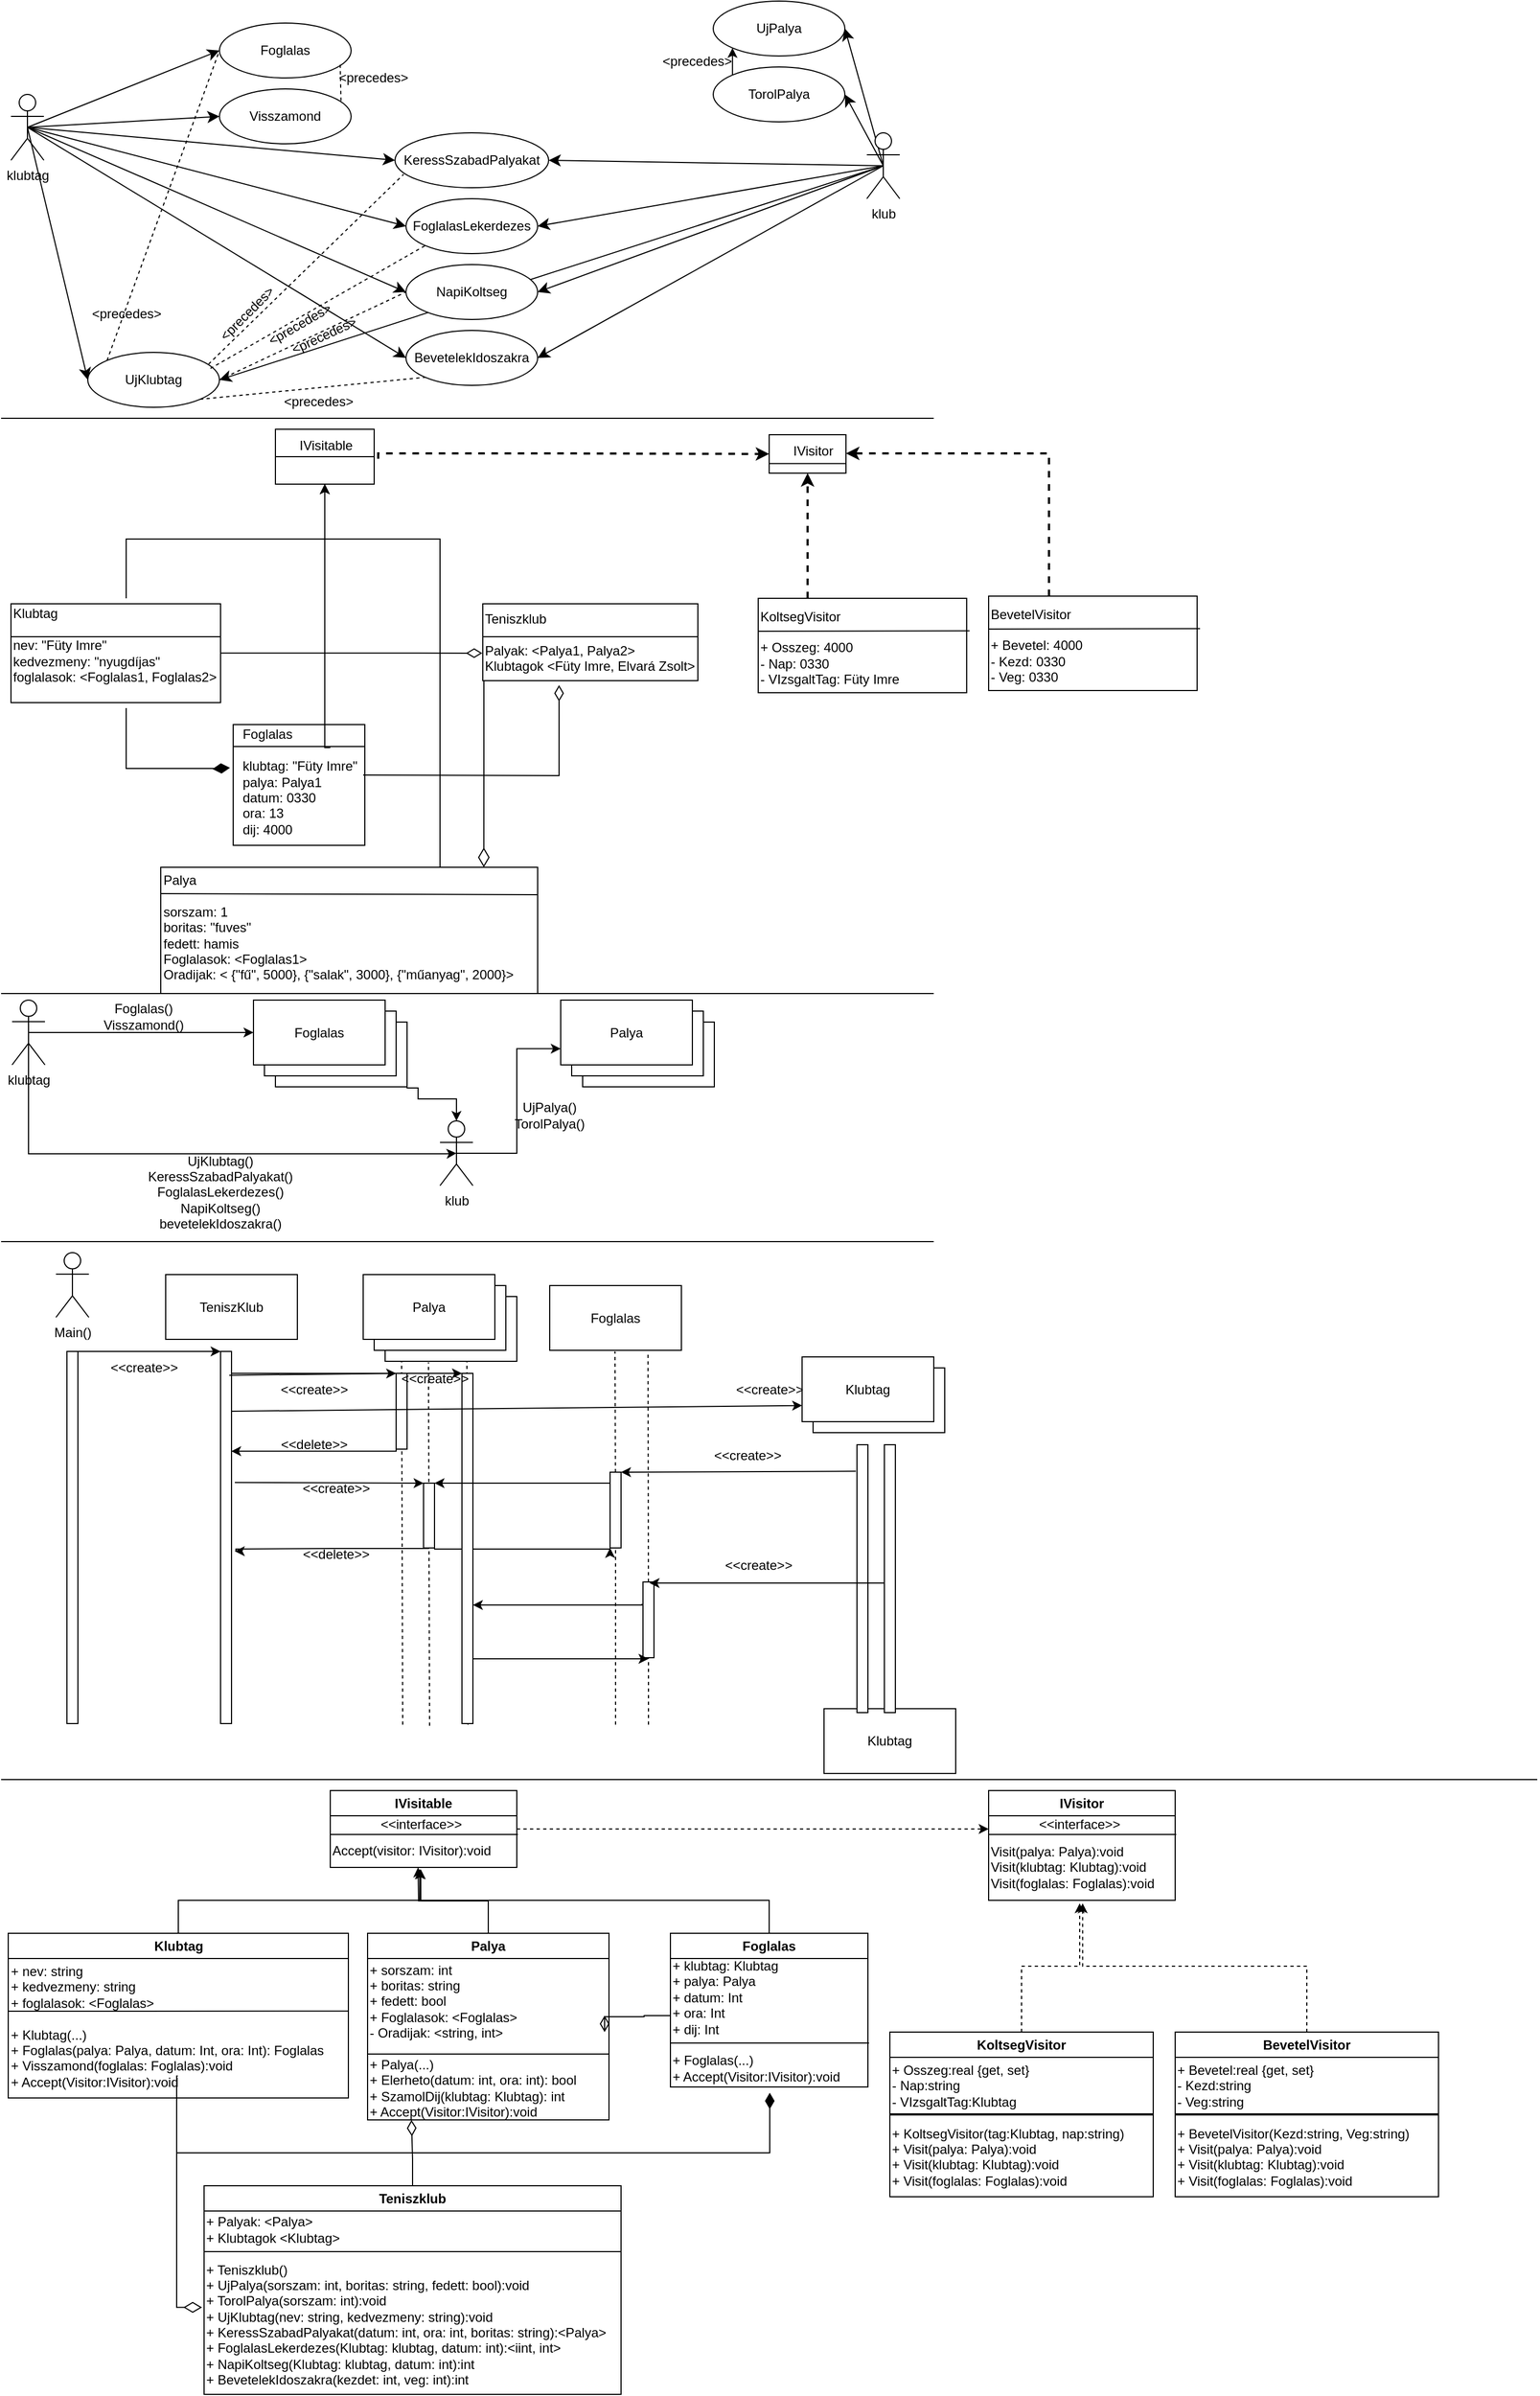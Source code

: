 <mxfile version="26.2.14">
  <diagram name="Page-1" id="23k4kIXcUpD67ppIFEuZ">
    <mxGraphModel dx="1430" dy="826" grid="1" gridSize="10" guides="1" tooltips="1" connect="1" arrows="1" fold="1" page="1" pageScale="1" pageWidth="850" pageHeight="1100" math="0" shadow="0">
      <root>
        <mxCell id="0" />
        <mxCell id="1" parent="0" />
        <mxCell id="wmerD7P6c2fhzKaJmc1H-12" value="" style="rounded=0;whiteSpace=wrap;html=1;" parent="1" vertex="1">
          <mxGeometry x="145.5" y="789" width="343.5" height="115" as="geometry" />
        </mxCell>
        <mxCell id="wmerD7P6c2fhzKaJmc1H-5" value="" style="rounded=0;whiteSpace=wrap;html=1;" parent="1" vertex="1">
          <mxGeometry x="211.5" y="659" width="120" height="110" as="geometry" />
        </mxCell>
        <mxCell id="-5aLn5IDz-yiHX2ItAhz-75" value="Foglalas" style="rounded=0;whiteSpace=wrap;html=1;" parent="1" vertex="1">
          <mxGeometry x="250" y="930.0" width="120" height="59" as="geometry" />
        </mxCell>
        <mxCell id="-5aLn5IDz-yiHX2ItAhz-74" value="Foglalas" style="rounded=0;whiteSpace=wrap;html=1;" parent="1" vertex="1">
          <mxGeometry x="240" y="920.0" width="120" height="59" as="geometry" />
        </mxCell>
        <mxCell id="-5aLn5IDz-yiHX2ItAhz-72" value="Klubtag" style="rounded=0;whiteSpace=wrap;html=1;" parent="1" vertex="1">
          <mxGeometry x="750" y="1555.43" width="120" height="59" as="geometry" />
        </mxCell>
        <mxCell id="-5aLn5IDz-yiHX2ItAhz-71" value="Klubtag" style="rounded=0;whiteSpace=wrap;html=1;" parent="1" vertex="1">
          <mxGeometry x="740" y="1245.0" width="120" height="59" as="geometry" />
        </mxCell>
        <mxCell id="-5aLn5IDz-yiHX2ItAhz-46" value="" style="endArrow=none;dashed=1;html=1;rounded=0;entryX=0.125;entryY=-0.05;entryDx=0;entryDy=0;entryPerimeter=0;" parent="1" edge="1">
          <mxGeometry width="50" height="50" relative="1" as="geometry">
            <mxPoint x="425.5" y="1570.0" as="sourcePoint" />
            <mxPoint x="424.5" y="1239.0" as="targetPoint" />
          </mxGeometry>
        </mxCell>
        <mxCell id="-5aLn5IDz-yiHX2ItAhz-45" value="" style="endArrow=none;dashed=1;html=1;rounded=0;entryX=0.125;entryY=-0.05;entryDx=0;entryDy=0;entryPerimeter=0;" parent="1" edge="1">
          <mxGeometry width="50" height="50" relative="1" as="geometry">
            <mxPoint x="390.5" y="1571.0" as="sourcePoint" />
            <mxPoint x="389.5" y="1240.0" as="targetPoint" />
          </mxGeometry>
        </mxCell>
        <mxCell id="-5aLn5IDz-yiHX2ItAhz-44" value="" style="endArrow=none;dashed=1;html=1;rounded=0;entryX=0.125;entryY=-0.05;entryDx=0;entryDy=0;entryPerimeter=0;" parent="1" target="-5aLn5IDz-yiHX2ItAhz-43" edge="1">
          <mxGeometry width="50" height="50" relative="1" as="geometry">
            <mxPoint x="366" y="1570.0" as="sourcePoint" />
            <mxPoint x="380" y="1350.0" as="targetPoint" />
          </mxGeometry>
        </mxCell>
        <mxCell id="-5aLn5IDz-yiHX2ItAhz-24" value="Palya" style="rounded=0;whiteSpace=wrap;html=1;" parent="1" vertex="1">
          <mxGeometry x="350" y="1180.0" width="120" height="59" as="geometry" />
        </mxCell>
        <mxCell id="-5aLn5IDz-yiHX2ItAhz-23" value="Palya" style="rounded=0;whiteSpace=wrap;html=1;" parent="1" vertex="1">
          <mxGeometry x="340" y="1170.0" width="120" height="59" as="geometry" />
        </mxCell>
        <mxCell id="-5aLn5IDz-yiHX2ItAhz-4" value="" style="rounded=0;whiteSpace=wrap;html=1;" parent="1" vertex="1">
          <mxGeometry x="530" y="930.0" width="120" height="59" as="geometry" />
        </mxCell>
        <mxCell id="-5aLn5IDz-yiHX2ItAhz-3" value="" style="rounded=0;whiteSpace=wrap;html=1;" parent="1" vertex="1">
          <mxGeometry x="520" y="920.0" width="120" height="59" as="geometry" />
        </mxCell>
        <mxCell id="tQPfZLa-1JDw5LYKSxju-6" style="edgeStyle=none;curved=1;rounded=0;orthogonalLoop=1;jettySize=auto;html=1;exitX=0.5;exitY=0.5;exitDx=0;exitDy=0;exitPerimeter=0;entryX=0;entryY=0.5;entryDx=0;entryDy=0;fontSize=12;startSize=8;endSize=8;" parent="1" source="RCcNGVWDQ_7rDxmdVCuK-1" target="tQPfZLa-1JDw5LYKSxju-1" edge="1">
          <mxGeometry relative="1" as="geometry" />
        </mxCell>
        <mxCell id="tQPfZLa-1JDw5LYKSxju-7" style="edgeStyle=none;curved=1;rounded=0;orthogonalLoop=1;jettySize=auto;html=1;exitX=0.5;exitY=0.5;exitDx=0;exitDy=0;exitPerimeter=0;entryX=0;entryY=0.5;entryDx=0;entryDy=0;fontSize=12;startSize=8;endSize=8;" parent="1" source="RCcNGVWDQ_7rDxmdVCuK-1" target="RCcNGVWDQ_7rDxmdVCuK-3" edge="1">
          <mxGeometry relative="1" as="geometry" />
        </mxCell>
        <mxCell id="tQPfZLa-1JDw5LYKSxju-8" style="edgeStyle=none;curved=1;rounded=0;orthogonalLoop=1;jettySize=auto;html=1;exitX=0.5;exitY=0.5;exitDx=0;exitDy=0;exitPerimeter=0;entryX=0;entryY=0.5;entryDx=0;entryDy=0;fontSize=12;startSize=8;endSize=8;" parent="1" source="RCcNGVWDQ_7rDxmdVCuK-1" target="RCcNGVWDQ_7rDxmdVCuK-10" edge="1">
          <mxGeometry relative="1" as="geometry" />
        </mxCell>
        <mxCell id="tQPfZLa-1JDw5LYKSxju-20" style="edgeStyle=none;curved=1;rounded=0;orthogonalLoop=1;jettySize=auto;html=1;exitX=0.5;exitY=0.5;exitDx=0;exitDy=0;exitPerimeter=0;entryX=0;entryY=0.5;entryDx=0;entryDy=0;fontSize=12;startSize=8;endSize=8;" parent="1" source="RCcNGVWDQ_7rDxmdVCuK-1" target="tQPfZLa-1JDw5LYKSxju-16" edge="1">
          <mxGeometry relative="1" as="geometry" />
        </mxCell>
        <mxCell id="tQPfZLa-1JDw5LYKSxju-32" style="edgeStyle=none;curved=1;rounded=0;orthogonalLoop=1;jettySize=auto;html=1;exitX=0.5;exitY=0.5;exitDx=0;exitDy=0;exitPerimeter=0;entryX=0;entryY=0.5;entryDx=0;entryDy=0;fontSize=12;startSize=8;endSize=8;" parent="1" source="RCcNGVWDQ_7rDxmdVCuK-1" target="tQPfZLa-1JDw5LYKSxju-28" edge="1">
          <mxGeometry relative="1" as="geometry" />
        </mxCell>
        <mxCell id="tQPfZLa-1JDw5LYKSxju-34" style="edgeStyle=none;curved=1;rounded=0;orthogonalLoop=1;jettySize=auto;html=1;exitX=0.5;exitY=0.5;exitDx=0;exitDy=0;exitPerimeter=0;entryX=0;entryY=0.5;entryDx=0;entryDy=0;fontSize=12;startSize=8;endSize=8;" parent="1" source="RCcNGVWDQ_7rDxmdVCuK-1" target="tQPfZLa-1JDw5LYKSxju-29" edge="1">
          <mxGeometry relative="1" as="geometry" />
        </mxCell>
        <mxCell id="tQPfZLa-1JDw5LYKSxju-35" style="edgeStyle=none;curved=1;rounded=0;orthogonalLoop=1;jettySize=auto;html=1;exitX=0.5;exitY=0.5;exitDx=0;exitDy=0;exitPerimeter=0;entryX=0;entryY=0.5;entryDx=0;entryDy=0;fontSize=12;startSize=8;endSize=8;" parent="1" source="RCcNGVWDQ_7rDxmdVCuK-1" target="tQPfZLa-1JDw5LYKSxju-30" edge="1">
          <mxGeometry relative="1" as="geometry" />
        </mxCell>
        <mxCell id="RCcNGVWDQ_7rDxmdVCuK-1" value="klubtag" style="shape=umlActor;verticalLabelPosition=bottom;verticalAlign=top;html=1;outlineConnect=0;" parent="1" vertex="1">
          <mxGeometry x="9" y="85" width="30" height="60" as="geometry" />
        </mxCell>
        <mxCell id="RCcNGVWDQ_7rDxmdVCuK-3" value="Foglalas" style="ellipse;whiteSpace=wrap;html=1;" parent="1" vertex="1">
          <mxGeometry x="199" y="20" width="120" height="50" as="geometry" />
        </mxCell>
        <mxCell id="RCcNGVWDQ_7rDxmdVCuK-27" style="edgeStyle=orthogonalEdgeStyle;rounded=0;orthogonalLoop=1;jettySize=auto;html=1;exitX=0;exitY=0;exitDx=0;exitDy=0;entryX=0;entryY=1;entryDx=0;entryDy=0;" parent="1" source="RCcNGVWDQ_7rDxmdVCuK-6" target="RCcNGVWDQ_7rDxmdVCuK-7" edge="1">
          <mxGeometry relative="1" as="geometry" />
        </mxCell>
        <mxCell id="RCcNGVWDQ_7rDxmdVCuK-6" value="TorolPalya" style="ellipse;whiteSpace=wrap;html=1;" parent="1" vertex="1">
          <mxGeometry x="649" y="60" width="120" height="50" as="geometry" />
        </mxCell>
        <mxCell id="RCcNGVWDQ_7rDxmdVCuK-7" value="UjP&lt;span style=&quot;background-color: transparent; color: light-dark(rgb(0, 0, 0), rgb(255, 255, 255));&quot;&gt;alya&lt;/span&gt;" style="ellipse;whiteSpace=wrap;html=1;" parent="1" vertex="1">
          <mxGeometry x="649" width="120" height="50" as="geometry" />
        </mxCell>
        <mxCell id="tQPfZLa-1JDw5LYKSxju-4" style="edgeStyle=none;curved=1;rounded=0;orthogonalLoop=1;jettySize=auto;html=1;exitX=0.5;exitY=0.5;exitDx=0;exitDy=0;exitPerimeter=0;entryX=1;entryY=0.5;entryDx=0;entryDy=0;fontSize=12;startSize=8;endSize=8;" parent="1" source="RCcNGVWDQ_7rDxmdVCuK-8" target="RCcNGVWDQ_7rDxmdVCuK-6" edge="1">
          <mxGeometry relative="1" as="geometry" />
        </mxCell>
        <mxCell id="tQPfZLa-1JDw5LYKSxju-5" style="edgeStyle=none;curved=1;rounded=0;orthogonalLoop=1;jettySize=auto;html=1;exitX=0.5;exitY=0.5;exitDx=0;exitDy=0;exitPerimeter=0;entryX=1;entryY=0.5;entryDx=0;entryDy=0;fontSize=12;startSize=8;endSize=8;" parent="1" source="RCcNGVWDQ_7rDxmdVCuK-8" target="RCcNGVWDQ_7rDxmdVCuK-7" edge="1">
          <mxGeometry relative="1" as="geometry" />
        </mxCell>
        <mxCell id="tQPfZLa-1JDw5LYKSxju-27" style="edgeStyle=none;curved=1;rounded=0;orthogonalLoop=1;jettySize=auto;html=1;exitX=0.5;exitY=0.5;exitDx=0;exitDy=0;exitPerimeter=0;entryX=1;entryY=0.5;entryDx=0;entryDy=0;fontSize=12;startSize=8;endSize=8;" parent="1" source="RCcNGVWDQ_7rDxmdVCuK-8" target="tQPfZLa-1JDw5LYKSxju-16" edge="1">
          <mxGeometry relative="1" as="geometry" />
        </mxCell>
        <mxCell id="tQPfZLa-1JDw5LYKSxju-31" style="edgeStyle=none;curved=1;rounded=0;orthogonalLoop=1;jettySize=auto;html=1;exitX=0.5;exitY=0.5;exitDx=0;exitDy=0;exitPerimeter=0;entryX=1;entryY=0.5;entryDx=0;entryDy=0;fontSize=12;startSize=8;endSize=8;" parent="1" source="RCcNGVWDQ_7rDxmdVCuK-8" target="tQPfZLa-1JDw5LYKSxju-1" edge="1">
          <mxGeometry relative="1" as="geometry" />
        </mxCell>
        <mxCell id="tQPfZLa-1JDw5LYKSxju-33" style="edgeStyle=none;curved=1;rounded=0;orthogonalLoop=1;jettySize=auto;html=1;exitX=0.5;exitY=0.5;exitDx=0;exitDy=0;exitPerimeter=0;entryX=1;entryY=0.5;entryDx=0;entryDy=0;fontSize=12;startSize=8;endSize=8;" parent="1" source="RCcNGVWDQ_7rDxmdVCuK-8" target="tQPfZLa-1JDw5LYKSxju-28" edge="1">
          <mxGeometry relative="1" as="geometry" />
        </mxCell>
        <mxCell id="tQPfZLa-1JDw5LYKSxju-36" style="edgeStyle=none;curved=1;rounded=0;orthogonalLoop=1;jettySize=auto;html=1;exitX=0.5;exitY=0.5;exitDx=0;exitDy=0;exitPerimeter=0;entryX=1;entryY=0.5;entryDx=0;entryDy=0;fontSize=12;startSize=8;endSize=8;" parent="1" source="RCcNGVWDQ_7rDxmdVCuK-8" target="tQPfZLa-1JDw5LYKSxju-29" edge="1">
          <mxGeometry relative="1" as="geometry" />
        </mxCell>
        <mxCell id="tQPfZLa-1JDw5LYKSxju-37" style="edgeStyle=none;curved=1;rounded=0;orthogonalLoop=1;jettySize=auto;html=1;exitX=0.5;exitY=0.5;exitDx=0;exitDy=0;exitPerimeter=0;entryX=1;entryY=0.5;entryDx=0;entryDy=0;fontSize=12;startSize=8;endSize=8;" parent="1" source="RCcNGVWDQ_7rDxmdVCuK-8" target="tQPfZLa-1JDw5LYKSxju-30" edge="1">
          <mxGeometry relative="1" as="geometry" />
        </mxCell>
        <mxCell id="RCcNGVWDQ_7rDxmdVCuK-8" value="klub" style="shape=umlActor;verticalLabelPosition=bottom;verticalAlign=top;html=1;outlineConnect=0;" parent="1" vertex="1">
          <mxGeometry x="789" y="120" width="30" height="60" as="geometry" />
        </mxCell>
        <mxCell id="RCcNGVWDQ_7rDxmdVCuK-10" value="Visszamond" style="ellipse;whiteSpace=wrap;html=1;" parent="1" vertex="1">
          <mxGeometry x="199" y="80" width="120" height="50" as="geometry" />
        </mxCell>
        <mxCell id="RCcNGVWDQ_7rDxmdVCuK-13" value="&amp;lt;precedes&amp;gt;" style="text;html=1;align=center;verticalAlign=middle;resizable=0;points=[];autosize=1;strokeColor=none;fillColor=none;" parent="1" vertex="1">
          <mxGeometry x="589" y="40" width="90" height="30" as="geometry" />
        </mxCell>
        <mxCell id="RCcNGVWDQ_7rDxmdVCuK-28" value="&amp;lt;precedes&amp;gt;" style="text;html=1;align=center;verticalAlign=middle;resizable=0;points=[];autosize=1;strokeColor=none;fillColor=none;" parent="1" vertex="1">
          <mxGeometry x="294" y="55" width="90" height="30" as="geometry" />
        </mxCell>
        <mxCell id="RCcNGVWDQ_7rDxmdVCuK-30" value="Klubtag" style="swimlane;whiteSpace=wrap;html=1;" parent="1" vertex="1">
          <mxGeometry x="6.5" y="1760" width="310" height="150" as="geometry" />
        </mxCell>
        <mxCell id="RCcNGVWDQ_7rDxmdVCuK-32" value="+ nev: string&lt;div&gt;+ kedvezmeny: string&lt;/div&gt;&lt;div&gt;+ foglalasok: &amp;lt;Foglalas&amp;gt;&lt;/div&gt;&lt;div&gt;&lt;br&gt;&lt;/div&gt;&lt;div&gt;+ Klubtag(...)&lt;/div&gt;&lt;div&gt;+ Foglalas(palya: Palya, datum: Int, ora: Int): Foglalas&lt;/div&gt;&lt;div&gt;+ Visszamond(foglalas: Foglalas):void&lt;/div&gt;&lt;div&gt;+ Accept(Visitor:IVisitor):void&lt;/div&gt;" style="text;html=1;align=left;verticalAlign=middle;resizable=0;points=[];autosize=1;strokeColor=none;fillColor=none;" parent="RCcNGVWDQ_7rDxmdVCuK-30" vertex="1">
          <mxGeometry y="20" width="310" height="130" as="geometry" />
        </mxCell>
        <mxCell id="RCcNGVWDQ_7rDxmdVCuK-33" value="" style="endArrow=none;html=1;rounded=0;entryX=1.005;entryY=0.43;entryDx=0;entryDy=0;entryPerimeter=0;" parent="RCcNGVWDQ_7rDxmdVCuK-30" edge="1">
          <mxGeometry width="50" height="50" relative="1" as="geometry">
            <mxPoint y="71" as="sourcePoint" />
            <mxPoint x="310.0" y="70.9" as="targetPoint" />
          </mxGeometry>
        </mxCell>
        <mxCell id="4rPIcV-lHyRuGQjlF1An-21" style="edgeStyle=orthogonalEdgeStyle;rounded=0;orthogonalLoop=1;jettySize=auto;html=1;exitX=0.5;exitY=0;exitDx=0;exitDy=0;" edge="1" parent="1" source="RCcNGVWDQ_7rDxmdVCuK-35">
          <mxGeometry relative="1" as="geometry">
            <mxPoint x="380" y="1700" as="targetPoint" />
          </mxGeometry>
        </mxCell>
        <mxCell id="RCcNGVWDQ_7rDxmdVCuK-35" value="Palya" style="swimlane;whiteSpace=wrap;html=1;" parent="1" vertex="1">
          <mxGeometry x="334" y="1760" width="220" height="170" as="geometry" />
        </mxCell>
        <mxCell id="RCcNGVWDQ_7rDxmdVCuK-34" value="+ sorszam: int&lt;div&gt;+ boritas: string&lt;/div&gt;&lt;div&gt;+ fedett: bool&lt;/div&gt;&lt;div&gt;+ Foglalasok: &amp;lt;Foglalas&amp;gt;&lt;/div&gt;&lt;div&gt;- Oradijak: &amp;lt;string, int&amp;gt;&lt;/div&gt;&lt;div&gt;&lt;br&gt;&lt;/div&gt;&lt;div&gt;+ Palya(...)&lt;/div&gt;&lt;div&gt;+ Elerheto(datum: int, ora: int): bool&lt;/div&gt;&lt;div&gt;+ SzamolDij(klubtag: Klubtag): int&lt;/div&gt;&lt;div&gt;+ Accept(Visitor:IVisitor):void&lt;/div&gt;" style="text;html=1;align=left;verticalAlign=middle;resizable=0;points=[];autosize=1;strokeColor=none;fillColor=none;" parent="RCcNGVWDQ_7rDxmdVCuK-35" vertex="1">
          <mxGeometry y="18" width="210" height="160" as="geometry" />
        </mxCell>
        <mxCell id="RCcNGVWDQ_7rDxmdVCuK-37" value="Foglalas" style="swimlane;whiteSpace=wrap;html=1;" parent="1" vertex="1">
          <mxGeometry x="610" y="1760.0" width="180" height="140" as="geometry" />
        </mxCell>
        <mxCell id="4rPIcV-lHyRuGQjlF1An-25" style="edgeStyle=orthogonalEdgeStyle;rounded=0;orthogonalLoop=1;jettySize=auto;html=1;endArrow=diamondThin;endFill=0;endSize=12;" edge="1" parent="RCcNGVWDQ_7rDxmdVCuK-37" source="RCcNGVWDQ_7rDxmdVCuK-38">
          <mxGeometry relative="1" as="geometry">
            <mxPoint x="-60" y="75.0" as="targetPoint" />
            <Array as="points">
              <mxPoint x="-24" y="75" />
              <mxPoint x="-60" y="76" />
            </Array>
          </mxGeometry>
        </mxCell>
        <mxCell id="RCcNGVWDQ_7rDxmdVCuK-38" value="+ klubtag: Klubtag&lt;div&gt;+ palya: Palya&lt;/div&gt;&lt;div&gt;+ datum: Int&lt;/div&gt;&lt;div&gt;+ ora: Int&lt;/div&gt;&lt;div&gt;+ dij: Int&lt;/div&gt;&lt;div&gt;&lt;br&gt;&lt;/div&gt;&lt;div&gt;+ Foglalas(...)&lt;/div&gt;&lt;div&gt;+ Accept(Visitor:IVisitor):void&lt;/div&gt;" style="text;html=1;align=left;verticalAlign=middle;resizable=0;points=[];autosize=1;strokeColor=none;fillColor=none;" parent="RCcNGVWDQ_7rDxmdVCuK-37" vertex="1">
          <mxGeometry y="15" width="180" height="130" as="geometry" />
        </mxCell>
        <mxCell id="RCcNGVWDQ_7rDxmdVCuK-40" value="" style="endArrow=none;html=1;rounded=0;" parent="RCcNGVWDQ_7rDxmdVCuK-37" edge="1">
          <mxGeometry width="50" height="50" relative="1" as="geometry">
            <mxPoint y="100" as="sourcePoint" />
            <mxPoint x="181" y="100.0" as="targetPoint" />
            <Array as="points">
              <mxPoint y="100" />
            </Array>
          </mxGeometry>
        </mxCell>
        <mxCell id="RCcNGVWDQ_7rDxmdVCuK-39" value="" style="endArrow=none;html=1;rounded=0;" parent="1" source="RCcNGVWDQ_7rDxmdVCuK-34" edge="1">
          <mxGeometry width="50" height="50" relative="1" as="geometry">
            <mxPoint x="414" y="1830.0" as="sourcePoint" />
            <mxPoint x="554" y="1870.0" as="targetPoint" />
            <Array as="points">
              <mxPoint x="334" y="1870.0" />
            </Array>
          </mxGeometry>
        </mxCell>
        <mxCell id="RCcNGVWDQ_7rDxmdVCuK-41" value="Teniszklub" style="swimlane;whiteSpace=wrap;html=1;" parent="1" vertex="1">
          <mxGeometry x="185" y="1990.0" width="380" height="190" as="geometry" />
        </mxCell>
        <mxCell id="RCcNGVWDQ_7rDxmdVCuK-44" value="" style="endArrow=none;html=1;rounded=0;" parent="RCcNGVWDQ_7rDxmdVCuK-41" edge="1">
          <mxGeometry width="50" height="50" relative="1" as="geometry">
            <mxPoint x="160" y="60" as="sourcePoint" />
            <mxPoint x="380" y="60" as="targetPoint" />
            <Array as="points">
              <mxPoint y="60" />
              <mxPoint x="160" y="60" />
            </Array>
          </mxGeometry>
        </mxCell>
        <mxCell id="RCcNGVWDQ_7rDxmdVCuK-42" value="+ Palyak: &amp;lt;Palya&amp;gt;&lt;div&gt;+ Klubtagok &amp;lt;Klubtag&amp;gt;&lt;/div&gt;&lt;div&gt;&lt;br&gt;&lt;/div&gt;&lt;div&gt;+ Teniszklub()&lt;/div&gt;&lt;div&gt;+ UjPalya(sorszam: int, boritas: string, fedett: bool):void&lt;/div&gt;&lt;div&gt;+ TorolPalya(sorszam: int):void&lt;/div&gt;&lt;div&gt;+ UjKlubtag(nev: string, kedvezmeny: string):void&lt;/div&gt;&lt;div&gt;+ KeressSzabadPalyakat(datum: int, ora: int, boritas: string):&amp;lt;Palya&amp;gt;&lt;/div&gt;&lt;div&gt;+ FoglalasLekerdezes(Klubtag: klubtag, datum: int):&amp;lt;iint, int&amp;gt;&lt;/div&gt;&lt;div&gt;+ NapiKoltseg(Klubtag: klubtag, datum: int):int&lt;/div&gt;&lt;div&gt;+ BevetelekIdoszakra(kezdet: int, veg: int):int&lt;/div&gt;" style="text;html=1;align=left;verticalAlign=middle;resizable=0;points=[];autosize=1;strokeColor=none;fillColor=none;" parent="RCcNGVWDQ_7rDxmdVCuK-41" vertex="1">
          <mxGeometry y="20" width="380" height="170" as="geometry" />
        </mxCell>
        <mxCell id="tQPfZLa-1JDw5LYKSxju-1" value="UjKlubtag" style="ellipse;whiteSpace=wrap;html=1;" parent="1" vertex="1">
          <mxGeometry x="79" y="320" width="120" height="50" as="geometry" />
        </mxCell>
        <mxCell id="tQPfZLa-1JDw5LYKSxju-15" value="&amp;lt;precedes&amp;gt;" style="text;html=1;align=center;verticalAlign=middle;resizable=0;points=[];autosize=1;strokeColor=none;fillColor=none;" parent="1" vertex="1">
          <mxGeometry x="69" y="270" width="90" height="30" as="geometry" />
        </mxCell>
        <mxCell id="tQPfZLa-1JDw5LYKSxju-16" value="KeressSzabadPalyakat" style="ellipse;whiteSpace=wrap;html=1;" parent="1" vertex="1">
          <mxGeometry x="359" y="120" width="140" height="50" as="geometry" />
        </mxCell>
        <mxCell id="tQPfZLa-1JDw5LYKSxju-17" value="" style="endArrow=none;dashed=1;html=1;rounded=0;fontSize=12;startSize=8;endSize=8;curved=1;entryX=0;entryY=0.5;entryDx=0;entryDy=0;exitX=0;exitY=0;exitDx=0;exitDy=0;" parent="1" source="tQPfZLa-1JDw5LYKSxju-1" target="RCcNGVWDQ_7rDxmdVCuK-3" edge="1">
          <mxGeometry width="50" height="50" relative="1" as="geometry">
            <mxPoint x="89" y="190" as="sourcePoint" />
            <mxPoint x="139" y="140" as="targetPoint" />
          </mxGeometry>
        </mxCell>
        <mxCell id="tQPfZLa-1JDw5LYKSxju-19" value="" style="endArrow=none;dashed=1;html=1;rounded=0;fontSize=12;startSize=8;endSize=8;curved=1;exitX=0.923;exitY=0.214;exitDx=0;exitDy=0;exitPerimeter=0;" parent="1" source="RCcNGVWDQ_7rDxmdVCuK-10" edge="1">
          <mxGeometry width="50" height="50" relative="1" as="geometry">
            <mxPoint x="309" y="85" as="sourcePoint" />
            <mxPoint x="309" y="55" as="targetPoint" />
          </mxGeometry>
        </mxCell>
        <mxCell id="tQPfZLa-1JDw5LYKSxju-21" value="" style="endArrow=none;dashed=1;html=1;rounded=0;fontSize=12;startSize=8;endSize=8;curved=1;entryX=0.056;entryY=0.756;entryDx=0;entryDy=0;entryPerimeter=0;exitX=0.918;exitY=0.212;exitDx=0;exitDy=0;exitPerimeter=0;" parent="1" source="tQPfZLa-1JDw5LYKSxju-1" target="tQPfZLa-1JDw5LYKSxju-16" edge="1">
          <mxGeometry width="50" height="50" relative="1" as="geometry">
            <mxPoint x="179" y="190" as="sourcePoint" />
            <mxPoint x="219" y="160" as="targetPoint" />
          </mxGeometry>
        </mxCell>
        <mxCell id="tQPfZLa-1JDw5LYKSxju-25" value="&amp;lt;precedes&amp;gt;" style="text;html=1;align=center;verticalAlign=middle;resizable=0;points=[];autosize=1;strokeColor=none;fillColor=none;rotation=-45;" parent="1" vertex="1">
          <mxGeometry x="179" y="270" width="90" height="30" as="geometry" />
        </mxCell>
        <mxCell id="tQPfZLa-1JDw5LYKSxju-28" value="FoglalasLekerdezes" style="ellipse;whiteSpace=wrap;html=1;" parent="1" vertex="1">
          <mxGeometry x="369" y="180" width="120" height="50" as="geometry" />
        </mxCell>
        <mxCell id="tQPfZLa-1JDw5LYKSxju-29" value="NapiKoltseg" style="ellipse;whiteSpace=wrap;html=1;" parent="1" vertex="1">
          <mxGeometry x="369" y="240" width="120" height="50" as="geometry" />
        </mxCell>
        <mxCell id="tQPfZLa-1JDw5LYKSxju-30" value="BevetelekIdoszakra" style="ellipse;whiteSpace=wrap;html=1;" parent="1" vertex="1">
          <mxGeometry x="369" y="300" width="120" height="50" as="geometry" />
        </mxCell>
        <mxCell id="tQPfZLa-1JDw5LYKSxju-38" value="" style="endArrow=none;dashed=1;html=1;rounded=0;fontSize=12;startSize=8;endSize=8;curved=1;entryX=0;entryY=1;entryDx=0;entryDy=0;exitX=0.932;exitY=0.292;exitDx=0;exitDy=0;exitPerimeter=0;" parent="1" source="tQPfZLa-1JDw5LYKSxju-1" target="tQPfZLa-1JDw5LYKSxju-28" edge="1">
          <mxGeometry width="50" height="50" relative="1" as="geometry">
            <mxPoint x="199" y="341" as="sourcePoint" />
            <mxPoint x="377" y="168" as="targetPoint" />
          </mxGeometry>
        </mxCell>
        <mxCell id="tQPfZLa-1JDw5LYKSxju-39" value="" style="endArrow=none;dashed=1;html=1;rounded=0;fontSize=12;startSize=8;endSize=8;curved=1;entryX=0;entryY=0.5;entryDx=0;entryDy=0;exitX=1;exitY=0.5;exitDx=0;exitDy=0;" parent="1" source="tQPfZLa-1JDw5LYKSxju-1" target="tQPfZLa-1JDw5LYKSxju-29" edge="1">
          <mxGeometry width="50" height="50" relative="1" as="geometry">
            <mxPoint x="201" y="345" as="sourcePoint" />
            <mxPoint x="397" y="233" as="targetPoint" />
          </mxGeometry>
        </mxCell>
        <mxCell id="tQPfZLa-1JDw5LYKSxju-40" value="" style="endArrow=none;dashed=1;html=1;rounded=0;fontSize=12;startSize=8;endSize=8;curved=1;entryX=0;entryY=1;entryDx=0;entryDy=0;exitX=1;exitY=1;exitDx=0;exitDy=0;" parent="1" source="tQPfZLa-1JDw5LYKSxju-1" target="tQPfZLa-1JDw5LYKSxju-30" edge="1">
          <mxGeometry width="50" height="50" relative="1" as="geometry">
            <mxPoint x="209" y="355" as="sourcePoint" />
            <mxPoint x="379" y="275" as="targetPoint" />
          </mxGeometry>
        </mxCell>
        <mxCell id="tQPfZLa-1JDw5LYKSxju-41" value="&amp;lt;precedes&amp;gt;" style="text;html=1;align=center;verticalAlign=middle;resizable=0;points=[];autosize=1;strokeColor=none;fillColor=none;" parent="1" vertex="1">
          <mxGeometry x="244" y="350" width="90" height="30" as="geometry" />
        </mxCell>
        <mxCell id="-5aLn5IDz-yiHX2ItAhz-5" style="edgeStyle=orthogonalEdgeStyle;rounded=0;orthogonalLoop=1;jettySize=auto;html=1;exitX=0.5;exitY=0.5;exitDx=0;exitDy=0;exitPerimeter=0;entryX=0;entryY=0.5;entryDx=0;entryDy=0;" parent="1" source="tQPfZLa-1JDw5LYKSxju-43" target="-5aLn5IDz-yiHX2ItAhz-1" edge="1">
          <mxGeometry relative="1" as="geometry" />
        </mxCell>
        <mxCell id="tQPfZLa-1JDw5LYKSxju-43" value="klubtag" style="shape=umlActor;verticalLabelPosition=bottom;verticalAlign=top;html=1;outlineConnect=0;" parent="1" vertex="1">
          <mxGeometry x="10" y="910.0" width="30" height="59" as="geometry" />
        </mxCell>
        <mxCell id="-5aLn5IDz-yiHX2ItAhz-15" style="edgeStyle=orthogonalEdgeStyle;rounded=0;orthogonalLoop=1;jettySize=auto;html=1;exitX=0.5;exitY=0.5;exitDx=0;exitDy=0;exitPerimeter=0;entryX=0;entryY=0.75;entryDx=0;entryDy=0;" parent="1" source="tQPfZLa-1JDw5LYKSxju-44" target="-5aLn5IDz-yiHX2ItAhz-2" edge="1">
          <mxGeometry relative="1" as="geometry" />
        </mxCell>
        <mxCell id="tQPfZLa-1JDw5LYKSxju-44" value="klub" style="shape=umlActor;verticalLabelPosition=bottom;verticalAlign=top;html=1;outlineConnect=0;" parent="1" vertex="1">
          <mxGeometry x="400" y="1020.0" width="30" height="59" as="geometry" />
        </mxCell>
        <mxCell id="-5aLn5IDz-yiHX2ItAhz-1" value="Foglalas" style="rounded=0;whiteSpace=wrap;html=1;" parent="1" vertex="1">
          <mxGeometry x="230" y="910.0" width="120" height="59" as="geometry" />
        </mxCell>
        <mxCell id="-5aLn5IDz-yiHX2ItAhz-2" value="Palya" style="rounded=0;whiteSpace=wrap;html=1;" parent="1" vertex="1">
          <mxGeometry x="510" y="910.0" width="120" height="59" as="geometry" />
        </mxCell>
        <mxCell id="-5aLn5IDz-yiHX2ItAhz-11" style="edgeStyle=orthogonalEdgeStyle;rounded=0;orthogonalLoop=1;jettySize=auto;html=1;exitX=0.5;exitY=0.5;exitDx=0;exitDy=0;exitPerimeter=0;entryX=0.5;entryY=0.5;entryDx=0;entryDy=0;entryPerimeter=0;" parent="1" source="tQPfZLa-1JDw5LYKSxju-43" target="tQPfZLa-1JDw5LYKSxju-44" edge="1">
          <mxGeometry relative="1" as="geometry">
            <Array as="points">
              <mxPoint x="25" y="1050.0" />
              <mxPoint x="405" y="1050.0" />
            </Array>
          </mxGeometry>
        </mxCell>
        <mxCell id="-5aLn5IDz-yiHX2ItAhz-12" value="Foglalas()&lt;div&gt;Visszamond()&lt;/div&gt;" style="text;html=1;align=center;verticalAlign=middle;whiteSpace=wrap;rounded=0;" parent="1" vertex="1">
          <mxGeometry x="100" y="910.0" width="60" height="29" as="geometry" />
        </mxCell>
        <mxCell id="-5aLn5IDz-yiHX2ItAhz-13" value="UjKlubtag()&lt;div&gt;KeressSzabadPalyakat()&lt;/div&gt;&lt;div&gt;FoglalasLekerdezes()&lt;/div&gt;&lt;div&gt;NapiKoltseg()&lt;/div&gt;&lt;div&gt;bevetelekIdoszakra()&lt;/div&gt;" style="text;html=1;align=center;verticalAlign=middle;whiteSpace=wrap;rounded=0;" parent="1" vertex="1">
          <mxGeometry x="170" y="1070.0" width="60" height="29" as="geometry" />
        </mxCell>
        <mxCell id="-5aLn5IDz-yiHX2ItAhz-16" value="UjPalya()&lt;div&gt;TorolPalya()&lt;/div&gt;" style="text;html=1;align=center;verticalAlign=middle;whiteSpace=wrap;rounded=0;" parent="1" vertex="1">
          <mxGeometry x="470" y="1000.0" width="60" height="29" as="geometry" />
        </mxCell>
        <mxCell id="-5aLn5IDz-yiHX2ItAhz-17" style="edgeStyle=orthogonalEdgeStyle;rounded=0;orthogonalLoop=1;jettySize=auto;html=1;exitX=1;exitY=1;exitDx=0;exitDy=0;entryX=0.5;entryY=0;entryDx=0;entryDy=0;entryPerimeter=0;" parent="1" source="-5aLn5IDz-yiHX2ItAhz-75" target="tQPfZLa-1JDw5LYKSxju-44" edge="1">
          <mxGeometry relative="1" as="geometry">
            <Array as="points">
              <mxPoint x="380" y="990.0" />
              <mxPoint x="380" y="1000.0" />
              <mxPoint x="415" y="1000.0" />
            </Array>
          </mxGeometry>
        </mxCell>
        <mxCell id="-5aLn5IDz-yiHX2ItAhz-18" value="Main()" style="shape=umlActor;verticalLabelPosition=bottom;verticalAlign=top;html=1;outlineConnect=0;" parent="1" vertex="1">
          <mxGeometry x="50" y="1140.0" width="30" height="59" as="geometry" />
        </mxCell>
        <mxCell id="-5aLn5IDz-yiHX2ItAhz-19" value="TeniszKlub" style="rounded=0;whiteSpace=wrap;html=1;" parent="1" vertex="1">
          <mxGeometry x="150" y="1160.0" width="120" height="59" as="geometry" />
        </mxCell>
        <mxCell id="-5aLn5IDz-yiHX2ItAhz-20" value="Klubtag" style="rounded=0;whiteSpace=wrap;html=1;" parent="1" vertex="1">
          <mxGeometry x="730" y="1235.0" width="120" height="59" as="geometry" />
        </mxCell>
        <mxCell id="-5aLn5IDz-yiHX2ItAhz-21" value="Foglalas" style="rounded=0;whiteSpace=wrap;html=1;" parent="1" vertex="1">
          <mxGeometry x="500" y="1170.0" width="120" height="59" as="geometry" />
        </mxCell>
        <mxCell id="-5aLn5IDz-yiHX2ItAhz-22" value="Palya" style="rounded=0;whiteSpace=wrap;html=1;" parent="1" vertex="1">
          <mxGeometry x="330" y="1160.0" width="120" height="59" as="geometry" />
        </mxCell>
        <mxCell id="-5aLn5IDz-yiHX2ItAhz-29" style="edgeStyle=orthogonalEdgeStyle;rounded=0;orthogonalLoop=1;jettySize=auto;html=1;exitX=1;exitY=0;exitDx=0;exitDy=0;entryX=0;entryY=0;entryDx=0;entryDy=0;" parent="1" source="-5aLn5IDz-yiHX2ItAhz-26" target="-5aLn5IDz-yiHX2ItAhz-28" edge="1">
          <mxGeometry relative="1" as="geometry">
            <Array as="points">
              <mxPoint x="140" y="1230.0" />
              <mxPoint x="140" y="1230.0" />
            </Array>
          </mxGeometry>
        </mxCell>
        <mxCell id="-5aLn5IDz-yiHX2ItAhz-26" value="" style="rounded=0;whiteSpace=wrap;html=1;" parent="1" vertex="1">
          <mxGeometry x="60" y="1230.0" width="10" height="339" as="geometry" />
        </mxCell>
        <mxCell id="-5aLn5IDz-yiHX2ItAhz-28" value="" style="rounded=0;whiteSpace=wrap;html=1;" parent="1" vertex="1">
          <mxGeometry x="200" y="1230.0" width="10" height="339" as="geometry" />
        </mxCell>
        <mxCell id="-5aLn5IDz-yiHX2ItAhz-30" value="&amp;lt;&amp;lt;create&amp;gt;&amp;gt;" style="text;html=1;align=center;verticalAlign=middle;resizable=0;points=[];autosize=1;strokeColor=none;fillColor=none;" parent="1" vertex="1">
          <mxGeometry x="90" y="1230.0" width="80" height="30" as="geometry" />
        </mxCell>
        <mxCell id="-5aLn5IDz-yiHX2ItAhz-36" style="edgeStyle=orthogonalEdgeStyle;rounded=0;orthogonalLoop=1;jettySize=auto;html=1;exitX=0;exitY=1;exitDx=0;exitDy=0;entryX=0.967;entryY=0.268;entryDx=0;entryDy=0;entryPerimeter=0;" parent="1" source="-5aLn5IDz-yiHX2ItAhz-31" target="-5aLn5IDz-yiHX2ItAhz-28" edge="1">
          <mxGeometry relative="1" as="geometry">
            <Array as="points">
              <mxPoint x="210" y="1320.0" />
            </Array>
          </mxGeometry>
        </mxCell>
        <mxCell id="-5aLn5IDz-yiHX2ItAhz-31" value="" style="rounded=0;whiteSpace=wrap;html=1;" parent="1" vertex="1">
          <mxGeometry x="360" y="1250.0" width="10" height="69" as="geometry" />
        </mxCell>
        <mxCell id="-5aLn5IDz-yiHX2ItAhz-70" style="edgeStyle=orthogonalEdgeStyle;rounded=0;orthogonalLoop=1;jettySize=auto;html=1;exitX=1;exitY=1;exitDx=0;exitDy=0;entryX=0;entryY=1;entryDx=0;entryDy=0;" parent="1" source="-5aLn5IDz-yiHX2ItAhz-32" target="-5aLn5IDz-yiHX2ItAhz-65" edge="1">
          <mxGeometry relative="1" as="geometry">
            <Array as="points">
              <mxPoint x="480" y="1410.0" />
              <mxPoint x="480" y="1410.0" />
            </Array>
          </mxGeometry>
        </mxCell>
        <mxCell id="-5aLn5IDz-yiHX2ItAhz-32" value="" style="rounded=0;whiteSpace=wrap;html=1;" parent="1" vertex="1">
          <mxGeometry x="385" y="1350.0" width="10" height="59" as="geometry" />
        </mxCell>
        <mxCell id="-5aLn5IDz-yiHX2ItAhz-33" value="" style="rounded=0;whiteSpace=wrap;html=1;" parent="1" vertex="1">
          <mxGeometry x="420" y="1250.0" width="10" height="319" as="geometry" />
        </mxCell>
        <mxCell id="-5aLn5IDz-yiHX2ItAhz-34" value="" style="endArrow=classic;html=1;rounded=0;entryX=0;entryY=0;entryDx=0;entryDy=0;exitX=0.792;exitY=0.064;exitDx=0;exitDy=0;exitPerimeter=0;" parent="1" source="-5aLn5IDz-yiHX2ItAhz-28" target="-5aLn5IDz-yiHX2ItAhz-31" edge="1">
          <mxGeometry width="50" height="50" relative="1" as="geometry">
            <mxPoint x="211" y="1250.0" as="sourcePoint" />
            <mxPoint x="270" y="1270.0" as="targetPoint" />
          </mxGeometry>
        </mxCell>
        <mxCell id="-5aLn5IDz-yiHX2ItAhz-35" value="&amp;lt;&amp;lt;create&amp;gt;&amp;gt;" style="text;html=1;align=center;verticalAlign=middle;resizable=0;points=[];autosize=1;strokeColor=none;fillColor=none;" parent="1" vertex="1">
          <mxGeometry x="245" y="1250.0" width="80" height="30" as="geometry" />
        </mxCell>
        <mxCell id="-5aLn5IDz-yiHX2ItAhz-37" value="&amp;lt;&amp;lt;delete&amp;gt;&amp;gt;" style="text;html=1;align=center;verticalAlign=middle;resizable=0;points=[];autosize=1;strokeColor=none;fillColor=none;" parent="1" vertex="1">
          <mxGeometry x="245" y="1300.0" width="80" height="30" as="geometry" />
        </mxCell>
        <mxCell id="-5aLn5IDz-yiHX2ItAhz-38" value="" style="endArrow=classic;html=1;rounded=0;entryX=0;entryY=0;entryDx=0;entryDy=0;exitX=1.3;exitY=0.352;exitDx=0;exitDy=0;exitPerimeter=0;" parent="1" source="-5aLn5IDz-yiHX2ItAhz-28" edge="1">
          <mxGeometry width="50" height="50" relative="1" as="geometry">
            <mxPoint x="233" y="1352.0" as="sourcePoint" />
            <mxPoint x="385" y="1350.0" as="targetPoint" />
          </mxGeometry>
        </mxCell>
        <mxCell id="-5aLn5IDz-yiHX2ItAhz-39" value="&amp;lt;&amp;lt;delete&amp;gt;&amp;gt;" style="text;html=1;align=center;verticalAlign=middle;resizable=0;points=[];autosize=1;strokeColor=none;fillColor=none;" parent="1" vertex="1">
          <mxGeometry x="265" y="1400.0" width="80" height="30" as="geometry" />
        </mxCell>
        <mxCell id="-5aLn5IDz-yiHX2ItAhz-40" style="edgeStyle=orthogonalEdgeStyle;rounded=0;orthogonalLoop=1;jettySize=auto;html=1;exitX=0;exitY=1;exitDx=0;exitDy=0;" parent="1" edge="1">
          <mxGeometry relative="1" as="geometry">
            <mxPoint x="390" y="1409.5" as="sourcePoint" />
            <mxPoint x="213" y="1412.0" as="targetPoint" />
            <Array as="points">
              <mxPoint x="302" y="1410.0" />
              <mxPoint x="214" y="1410.0" />
              <mxPoint x="214" y="1412.0" />
            </Array>
          </mxGeometry>
        </mxCell>
        <mxCell id="-5aLn5IDz-yiHX2ItAhz-41" value="&amp;lt;&amp;lt;create&amp;gt;&amp;gt;" style="text;html=1;align=center;verticalAlign=middle;resizable=0;points=[];autosize=1;strokeColor=none;fillColor=none;" parent="1" vertex="1">
          <mxGeometry x="265" y="1340.0" width="80" height="30" as="geometry" />
        </mxCell>
        <mxCell id="-5aLn5IDz-yiHX2ItAhz-42" value="" style="endArrow=classic;html=1;rounded=0;entryX=0;entryY=0;entryDx=0;entryDy=0;" parent="1" target="-5aLn5IDz-yiHX2ItAhz-33" edge="1">
          <mxGeometry width="50" height="50" relative="1" as="geometry">
            <mxPoint x="210" y="1250.0" as="sourcePoint" />
            <mxPoint x="380" y="1350.0" as="targetPoint" />
          </mxGeometry>
        </mxCell>
        <mxCell id="-5aLn5IDz-yiHX2ItAhz-43" value="&amp;lt;&amp;lt;create&amp;gt;&amp;gt;" style="text;html=1;align=center;verticalAlign=middle;resizable=0;points=[];autosize=1;strokeColor=none;fillColor=none;" parent="1" vertex="1">
          <mxGeometry x="355" y="1240.0" width="80" height="30" as="geometry" />
        </mxCell>
        <mxCell id="-5aLn5IDz-yiHX2ItAhz-47" value="" style="endArrow=classic;html=1;rounded=0;entryX=0;entryY=0.75;entryDx=0;entryDy=0;exitX=1.3;exitY=0.352;exitDx=0;exitDy=0;exitPerimeter=0;" parent="1" target="-5aLn5IDz-yiHX2ItAhz-20" edge="1">
          <mxGeometry width="50" height="50" relative="1" as="geometry">
            <mxPoint x="210" y="1284.5" as="sourcePoint" />
            <mxPoint x="382" y="1284.5" as="targetPoint" />
          </mxGeometry>
        </mxCell>
        <mxCell id="-5aLn5IDz-yiHX2ItAhz-48" value="&amp;lt;&amp;lt;create&amp;gt;&amp;gt;" style="text;html=1;align=center;verticalAlign=middle;resizable=0;points=[];autosize=1;strokeColor=none;fillColor=none;" parent="1" vertex="1">
          <mxGeometry x="660" y="1250.0" width="80" height="30" as="geometry" />
        </mxCell>
        <mxCell id="-5aLn5IDz-yiHX2ItAhz-53" value="" style="endArrow=none;dashed=1;html=1;rounded=0;" parent="1" source="-5aLn5IDz-yiHX2ItAhz-65" edge="1">
          <mxGeometry width="50" height="50" relative="1" as="geometry">
            <mxPoint x="560" y="1570.0" as="sourcePoint" />
            <mxPoint x="559.5" y="1230.0" as="targetPoint" />
          </mxGeometry>
        </mxCell>
        <mxCell id="-5aLn5IDz-yiHX2ItAhz-67" style="edgeStyle=orthogonalEdgeStyle;rounded=0;orthogonalLoop=1;jettySize=auto;html=1;exitX=-0.1;exitY=0.099;exitDx=0;exitDy=0;entryX=1;entryY=0;entryDx=0;entryDy=0;exitPerimeter=0;" parent="1" source="-5aLn5IDz-yiHX2ItAhz-55" target="-5aLn5IDz-yiHX2ItAhz-65" edge="1">
          <mxGeometry relative="1" as="geometry">
            <Array as="points">
              <mxPoint x="779" y="1340.0" />
            </Array>
          </mxGeometry>
        </mxCell>
        <mxCell id="-5aLn5IDz-yiHX2ItAhz-55" value="" style="rounded=0;whiteSpace=wrap;html=1;" parent="1" vertex="1">
          <mxGeometry x="780" y="1315.0" width="10" height="244" as="geometry" />
        </mxCell>
        <mxCell id="-5aLn5IDz-yiHX2ItAhz-66" value="" style="endArrow=none;dashed=1;html=1;rounded=0;" parent="1" target="-5aLn5IDz-yiHX2ItAhz-65" edge="1">
          <mxGeometry width="50" height="50" relative="1" as="geometry">
            <mxPoint x="560" y="1570.0" as="sourcePoint" />
            <mxPoint x="559.5" y="1230.0" as="targetPoint" />
          </mxGeometry>
        </mxCell>
        <mxCell id="-5aLn5IDz-yiHX2ItAhz-69" style="edgeStyle=orthogonalEdgeStyle;rounded=0;orthogonalLoop=1;jettySize=auto;html=1;exitX=0;exitY=0.5;exitDx=0;exitDy=0;entryX=1;entryY=0;entryDx=0;entryDy=0;" parent="1" source="-5aLn5IDz-yiHX2ItAhz-65" target="-5aLn5IDz-yiHX2ItAhz-32" edge="1">
          <mxGeometry relative="1" as="geometry">
            <Array as="points">
              <mxPoint x="555" y="1350.0" />
            </Array>
          </mxGeometry>
        </mxCell>
        <mxCell id="-5aLn5IDz-yiHX2ItAhz-65" value="" style="rounded=0;whiteSpace=wrap;html=1;" parent="1" vertex="1">
          <mxGeometry x="555" y="1340.0" width="10" height="69" as="geometry" />
        </mxCell>
        <mxCell id="-5aLn5IDz-yiHX2ItAhz-73" value="" style="rounded=0;whiteSpace=wrap;html=1;" parent="1" vertex="1">
          <mxGeometry x="805" y="1315.0" width="10" height="244" as="geometry" />
        </mxCell>
        <mxCell id="-5aLn5IDz-yiHX2ItAhz-76" value="" style="endArrow=none;dashed=1;html=1;rounded=0;" parent="1" source="-5aLn5IDz-yiHX2ItAhz-79" edge="1">
          <mxGeometry width="50" height="50" relative="1" as="geometry">
            <mxPoint x="590" y="1570.0" as="sourcePoint" />
            <mxPoint x="589.58" y="1230.0" as="targetPoint" />
          </mxGeometry>
        </mxCell>
        <mxCell id="-5aLn5IDz-yiHX2ItAhz-80" value="" style="endArrow=none;dashed=1;html=1;rounded=0;" parent="1" target="-5aLn5IDz-yiHX2ItAhz-79" edge="1">
          <mxGeometry width="50" height="50" relative="1" as="geometry">
            <mxPoint x="590" y="1570.0" as="sourcePoint" />
            <mxPoint x="589.58" y="1230.0" as="targetPoint" />
          </mxGeometry>
        </mxCell>
        <mxCell id="-5aLn5IDz-yiHX2ItAhz-79" value="" style="rounded=0;whiteSpace=wrap;html=1;" parent="1" vertex="1">
          <mxGeometry x="585" y="1440.0" width="10" height="69" as="geometry" />
        </mxCell>
        <mxCell id="-5aLn5IDz-yiHX2ItAhz-81" style="edgeStyle=orthogonalEdgeStyle;rounded=0;orthogonalLoop=1;jettySize=auto;html=1;exitX=-0.1;exitY=0.099;exitDx=0;exitDy=0;entryX=1;entryY=0;entryDx=0;entryDy=0;exitPerimeter=0;" parent="1" edge="1">
          <mxGeometry relative="1" as="geometry">
            <mxPoint x="805" y="1440.0" as="sourcePoint" />
            <mxPoint x="591" y="1441.0" as="targetPoint" />
            <Array as="points">
              <mxPoint x="805" y="1441.0" />
            </Array>
          </mxGeometry>
        </mxCell>
        <mxCell id="-5aLn5IDz-yiHX2ItAhz-82" style="edgeStyle=orthogonalEdgeStyle;rounded=0;orthogonalLoop=1;jettySize=auto;html=1;exitX=-0.1;exitY=0.099;exitDx=0;exitDy=0;exitPerimeter=0;" parent="1" edge="1">
          <mxGeometry relative="1" as="geometry">
            <mxPoint x="584" y="1460.0" as="sourcePoint" />
            <mxPoint x="430" y="1461.0" as="targetPoint" />
            <Array as="points">
              <mxPoint x="584" y="1461.0" />
            </Array>
          </mxGeometry>
        </mxCell>
        <mxCell id="-5aLn5IDz-yiHX2ItAhz-83" style="edgeStyle=orthogonalEdgeStyle;rounded=0;orthogonalLoop=1;jettySize=auto;html=1;exitX=1;exitY=1;exitDx=0;exitDy=0;entryX=0;entryY=1;entryDx=0;entryDy=0;" parent="1" edge="1">
          <mxGeometry relative="1" as="geometry">
            <mxPoint x="430" y="1510.0" as="sourcePoint" />
            <mxPoint x="590" y="1510.0" as="targetPoint" />
            <Array as="points">
              <mxPoint x="515" y="1510.0" />
              <mxPoint x="515" y="1510.0" />
            </Array>
          </mxGeometry>
        </mxCell>
        <mxCell id="-5aLn5IDz-yiHX2ItAhz-84" value="&amp;lt;&amp;lt;create&amp;gt;&amp;gt;" style="text;html=1;align=center;verticalAlign=middle;resizable=0;points=[];autosize=1;strokeColor=none;fillColor=none;" parent="1" vertex="1">
          <mxGeometry x="640" y="1310.0" width="80" height="30" as="geometry" />
        </mxCell>
        <mxCell id="-5aLn5IDz-yiHX2ItAhz-85" value="&amp;lt;&amp;lt;create&amp;gt;&amp;gt;" style="text;html=1;align=center;verticalAlign=middle;resizable=0;points=[];autosize=1;strokeColor=none;fillColor=none;" parent="1" vertex="1">
          <mxGeometry x="650" y="1410.0" width="80" height="30" as="geometry" />
        </mxCell>
        <mxCell id="wmerD7P6c2fhzKaJmc1H-1" value="" style="rounded=0;whiteSpace=wrap;html=1;" parent="1" vertex="1">
          <mxGeometry x="9" y="549" width="191" height="90" as="geometry" />
        </mxCell>
        <mxCell id="4rPIcV-lHyRuGQjlF1An-4" style="edgeStyle=orthogonalEdgeStyle;rounded=0;orthogonalLoop=1;jettySize=auto;html=1;entryX=0.5;entryY=1;entryDx=0;entryDy=0;" edge="1" parent="1" source="wmerD7P6c2fhzKaJmc1H-2" target="4rPIcV-lHyRuGQjlF1An-1">
          <mxGeometry relative="1" as="geometry">
            <Array as="points">
              <mxPoint x="114" y="490" />
              <mxPoint x="295" y="490" />
            </Array>
          </mxGeometry>
        </mxCell>
        <mxCell id="wmerD7P6c2fhzKaJmc1H-2" value="Klubtag&lt;div&gt;&lt;br&gt;&lt;/div&gt;&lt;div&gt;nev: &quot;Füty Imre&quot;&lt;span style=&quot;white-space: pre;&quot;&gt;&#x9;&lt;/span&gt;&lt;div&gt;kedvezmeny: &quot;nyugdíjas&quot;&lt;/div&gt;&lt;div&gt;foglalasok: &amp;lt;Foglalas1, Foglalas2&amp;gt;&lt;/div&gt;&lt;div&gt;&lt;br style=&quot;&quot;&gt;&lt;/div&gt;&lt;/div&gt;" style="text;html=1;align=left;verticalAlign=middle;resizable=0;points=[];autosize=1;strokeColor=none;fillColor=none;" parent="1" vertex="1">
          <mxGeometry x="9" y="544" width="210" height="100" as="geometry" />
        </mxCell>
        <mxCell id="wmerD7P6c2fhzKaJmc1H-3" value="" style="endArrow=none;html=1;rounded=0;" parent="1" edge="1">
          <mxGeometry width="50" height="50" relative="1" as="geometry">
            <mxPoint x="9" y="579" as="sourcePoint" />
            <mxPoint x="200" y="579" as="targetPoint" />
          </mxGeometry>
        </mxCell>
        <mxCell id="4rPIcV-lHyRuGQjlF1An-6" style="edgeStyle=orthogonalEdgeStyle;rounded=0;orthogonalLoop=1;jettySize=auto;html=1;entryX=0.5;entryY=1;entryDx=0;entryDy=0;" edge="1" parent="1" target="4rPIcV-lHyRuGQjlF1An-1">
          <mxGeometry relative="1" as="geometry">
            <mxPoint x="300" y="680" as="sourcePoint" />
            <Array as="points">
              <mxPoint x="295" y="680" />
            </Array>
          </mxGeometry>
        </mxCell>
        <mxCell id="wmerD7P6c2fhzKaJmc1H-4" value="&lt;div&gt;&lt;br&gt;&lt;/div&gt;&lt;span style=&quot;text-align: left;&quot;&gt;&lt;div&gt;&lt;span style=&quot;text-align: left;&quot;&gt;Foglalas&lt;/span&gt;&lt;/div&gt;&lt;div&gt;&lt;span style=&quot;text-align: left;&quot;&gt;&lt;br&gt;&lt;/span&gt;&lt;/div&gt;klubtag: &quot;Füty Imre&quot;&lt;/span&gt;&lt;div style=&quot;text-align: left;&quot;&gt;palya: Palya1&lt;/div&gt;&lt;div style=&quot;text-align: left;&quot;&gt;datum: 0330&lt;/div&gt;&lt;div style=&quot;text-align: left;&quot;&gt;ora: 13&lt;/div&gt;&lt;div style=&quot;text-align: left;&quot;&gt;dij: 4000&lt;/div&gt;" style="text;html=1;align=center;verticalAlign=middle;resizable=0;points=[];autosize=1;strokeColor=none;fillColor=none;" parent="1" vertex="1">
          <mxGeometry x="206.5" y="639" width="130" height="130" as="geometry" />
        </mxCell>
        <mxCell id="wmerD7P6c2fhzKaJmc1H-7" value="" style="endArrow=none;html=1;rounded=0;" parent="1" edge="1">
          <mxGeometry width="50" height="50" relative="1" as="geometry">
            <mxPoint x="211.5" y="679" as="sourcePoint" />
            <mxPoint x="331.5" y="679" as="targetPoint" />
          </mxGeometry>
        </mxCell>
        <mxCell id="wmerD7P6c2fhzKaJmc1H-8" value="" style="rounded=0;whiteSpace=wrap;html=1;" parent="1" vertex="1">
          <mxGeometry x="439" y="549" width="196" height="70" as="geometry" />
        </mxCell>
        <mxCell id="wmerD7P6c2fhzKaJmc1H-9" value="&lt;div&gt;&lt;span style=&quot;&quot;&gt;Teniszklub&lt;/span&gt;&lt;/div&gt;&lt;span style=&quot;&quot;&gt;&lt;div&gt;&lt;span style=&quot;&quot;&gt;&lt;br&gt;&lt;/span&gt;&lt;/div&gt;Palyak: &amp;lt;Palya1, Palya2&amp;gt;&lt;/span&gt;&lt;div style=&quot;&quot;&gt;Klubtagok &amp;lt;Füty Imre, Elvará Zsolt&amp;gt;&lt;/div&gt;" style="text;html=1;align=left;verticalAlign=middle;resizable=0;points=[];autosize=1;strokeColor=none;fillColor=none;" parent="1" vertex="1">
          <mxGeometry x="439" y="549" width="210" height="70" as="geometry" />
        </mxCell>
        <mxCell id="wmerD7P6c2fhzKaJmc1H-10" value="" style="endArrow=none;html=1;rounded=0;" parent="1" edge="1">
          <mxGeometry width="50" height="50" relative="1" as="geometry">
            <mxPoint x="439" y="579" as="sourcePoint" />
            <mxPoint x="635" y="579" as="targetPoint" />
          </mxGeometry>
        </mxCell>
        <mxCell id="4rPIcV-lHyRuGQjlF1An-7" style="edgeStyle=orthogonalEdgeStyle;rounded=0;orthogonalLoop=1;jettySize=auto;html=1;entryX=0.5;entryY=1;entryDx=0;entryDy=0;" edge="1" parent="1" source="wmerD7P6c2fhzKaJmc1H-11" target="4rPIcV-lHyRuGQjlF1An-1">
          <mxGeometry relative="1" as="geometry">
            <Array as="points">
              <mxPoint x="400" y="490" />
              <mxPoint x="295" y="490" />
            </Array>
          </mxGeometry>
        </mxCell>
        <mxCell id="wmerD7P6c2fhzKaJmc1H-11" value="&lt;div&gt;&lt;span style=&quot;&quot;&gt;Palya&lt;/span&gt;&lt;/div&gt;&lt;span style=&quot;&quot;&gt;&lt;div&gt;&lt;span style=&quot;&quot;&gt;&lt;br&gt;&lt;/span&gt;&lt;/div&gt;sorszam: 1&lt;/span&gt;&lt;div style=&quot;&quot;&gt;boritas: &quot;fuves&quot;&lt;/div&gt;&lt;div style=&quot;&quot;&gt;fedett: hamis&lt;/div&gt;&lt;div style=&quot;&quot;&gt;Foglalasok: &amp;lt;Foglalas1&amp;gt;&lt;/div&gt;&lt;div style=&quot;&quot;&gt;Oradijak: &amp;lt;&amp;nbsp;{&quot;fű&quot;, 5000}, {&quot;salak&quot;, 3000}, {&quot;műanyag&quot;, 2000}&amp;gt;&lt;/div&gt;" style="text;html=1;align=left;verticalAlign=middle;resizable=0;points=[];autosize=1;strokeColor=none;fillColor=none;" parent="1" vertex="1">
          <mxGeometry x="145.5" y="789" width="340" height="110" as="geometry" />
        </mxCell>
        <mxCell id="wmerD7P6c2fhzKaJmc1H-13" value="" style="endArrow=none;html=1;rounded=0;" parent="1" edge="1">
          <mxGeometry width="50" height="50" relative="1" as="geometry">
            <mxPoint x="145.5" y="813" as="sourcePoint" />
            <mxPoint x="489" y="814" as="targetPoint" />
          </mxGeometry>
        </mxCell>
        <mxCell id="wmerD7P6c2fhzKaJmc1H-14" value="" style="endArrow=none;html=1;rounded=0;" parent="1" edge="1">
          <mxGeometry width="50" height="50" relative="1" as="geometry">
            <mxPoint y="380" as="sourcePoint" />
            <mxPoint x="850" y="380" as="targetPoint" />
          </mxGeometry>
        </mxCell>
        <mxCell id="wmerD7P6c2fhzKaJmc1H-15" value="" style="endArrow=none;html=1;rounded=0;" parent="1" edge="1">
          <mxGeometry width="50" height="50" relative="1" as="geometry">
            <mxPoint y="1130.0" as="sourcePoint" />
            <mxPoint x="850" y="1130.0" as="targetPoint" />
          </mxGeometry>
        </mxCell>
        <mxCell id="wmerD7P6c2fhzKaJmc1H-16" value="" style="endArrow=none;html=1;rounded=0;" parent="1" edge="1">
          <mxGeometry width="50" height="50" relative="1" as="geometry">
            <mxPoint y="904.0" as="sourcePoint" />
            <mxPoint x="850" y="904.0" as="targetPoint" />
          </mxGeometry>
        </mxCell>
        <mxCell id="wmerD7P6c2fhzKaJmc1H-17" value="" style="endArrow=none;html=1;rounded=0;" parent="1" edge="1">
          <mxGeometry width="50" height="50" relative="1" as="geometry">
            <mxPoint y="1620" as="sourcePoint" />
            <mxPoint x="1400" y="1620" as="targetPoint" />
          </mxGeometry>
        </mxCell>
        <mxCell id="lCzbDf0Nkc0ctEeIGAdn-2" value="&amp;lt;precedes&amp;gt;" style="text;html=1;align=center;verticalAlign=middle;resizable=0;points=[];autosize=1;strokeColor=none;fillColor=none;rotation=-25;" parent="1" vertex="1">
          <mxGeometry x="249" y="290" width="90" height="30" as="geometry" />
        </mxCell>
        <mxCell id="lCzbDf0Nkc0ctEeIGAdn-3" value="&amp;lt;precedes&amp;gt;" style="text;html=1;align=center;verticalAlign=middle;resizable=0;points=[];autosize=1;strokeColor=none;fillColor=none;rotation=-30;" parent="1" vertex="1">
          <mxGeometry x="226.5" y="280" width="90" height="30" as="geometry" />
        </mxCell>
        <mxCell id="lCzbDf0Nkc0ctEeIGAdn-4" style="edgeStyle=orthogonalEdgeStyle;rounded=0;orthogonalLoop=1;jettySize=auto;html=1;endArrow=diamondThin;endFill=1;endSize=13;entryX=0.016;entryY=0.457;entryDx=0;entryDy=0;entryPerimeter=0;" parent="1" source="wmerD7P6c2fhzKaJmc1H-2" target="wmerD7P6c2fhzKaJmc1H-4" edge="1">
          <mxGeometry relative="1" as="geometry">
            <mxPoint x="200" y="729" as="targetPoint" />
            <Array as="points">
              <mxPoint x="114" y="699" />
              <mxPoint x="200" y="699" />
            </Array>
          </mxGeometry>
        </mxCell>
        <mxCell id="lCzbDf0Nkc0ctEeIGAdn-5" style="edgeStyle=orthogonalEdgeStyle;rounded=0;orthogonalLoop=1;jettySize=auto;html=1;endArrow=diamondThin;endFill=0;strokeWidth=1;endSize=15;entryX=0.866;entryY=0;entryDx=0;entryDy=0;entryPerimeter=0;" parent="1" source="wmerD7P6c2fhzKaJmc1H-9" target="wmerD7P6c2fhzKaJmc1H-11" edge="1">
          <mxGeometry relative="1" as="geometry">
            <mxPoint x="430" y="749" as="targetPoint" />
            <Array as="points">
              <mxPoint x="440" y="699" />
              <mxPoint x="440" y="699" />
            </Array>
          </mxGeometry>
        </mxCell>
        <mxCell id="lCzbDf0Nkc0ctEeIGAdn-6" style="edgeStyle=orthogonalEdgeStyle;rounded=0;orthogonalLoop=1;jettySize=auto;html=1;entryX=-0.002;entryY=0.642;entryDx=0;entryDy=0;entryPerimeter=0;exitX=0.91;exitY=0.499;exitDx=0;exitDy=0;exitPerimeter=0;endArrow=diamondThin;endFill=0;endSize=12;" parent="1" source="wmerD7P6c2fhzKaJmc1H-2" target="wmerD7P6c2fhzKaJmc1H-9" edge="1">
          <mxGeometry relative="1" as="geometry" />
        </mxCell>
        <mxCell id="lCzbDf0Nkc0ctEeIGAdn-7" style="edgeStyle=orthogonalEdgeStyle;rounded=0;orthogonalLoop=1;jettySize=auto;html=1;entryX=0.331;entryY=1.057;entryDx=0;entryDy=0;entryPerimeter=0;endArrow=diamondThin;endFill=0;endSize=12;" parent="1" target="wmerD7P6c2fhzKaJmc1H-9" edge="1">
          <mxGeometry relative="1" as="geometry">
            <mxPoint x="330" y="705" as="sourcePoint" />
          </mxGeometry>
        </mxCell>
        <mxCell id="4rPIcV-lHyRuGQjlF1An-1" value="" style="rounded=0;whiteSpace=wrap;html=1;" vertex="1" parent="1">
          <mxGeometry x="250" y="390" width="90" height="50" as="geometry" />
        </mxCell>
        <mxCell id="4rPIcV-lHyRuGQjlF1An-2" value="&lt;div&gt;IVisitable&lt;/div&gt;" style="text;html=1;align=left;verticalAlign=middle;resizable=0;points=[];autosize=1;strokeColor=none;fillColor=none;" vertex="1" parent="1">
          <mxGeometry x="270" y="390" width="70" height="30" as="geometry" />
        </mxCell>
        <mxCell id="4rPIcV-lHyRuGQjlF1An-3" value="" style="endArrow=none;html=1;rounded=0;entryX=1;entryY=0.5;entryDx=0;entryDy=0;" edge="1" parent="1" target="4rPIcV-lHyRuGQjlF1An-1">
          <mxGeometry width="50" height="50" relative="1" as="geometry">
            <mxPoint x="250" y="415" as="sourcePoint" />
            <mxPoint x="350" y="414" as="targetPoint" />
          </mxGeometry>
        </mxCell>
        <mxCell id="4rPIcV-lHyRuGQjlF1An-8" value="" style="rounded=0;whiteSpace=wrap;html=1;" vertex="1" parent="1">
          <mxGeometry x="700" y="395" width="70" height="35" as="geometry" />
        </mxCell>
        <mxCell id="4rPIcV-lHyRuGQjlF1An-9" value="&lt;div&gt;IVisitor&lt;/div&gt;" style="text;html=1;align=left;verticalAlign=middle;resizable=0;points=[];autosize=1;strokeColor=none;fillColor=none;" vertex="1" parent="1">
          <mxGeometry x="720" y="395" width="60" height="30" as="geometry" />
        </mxCell>
        <mxCell id="4rPIcV-lHyRuGQjlF1An-10" value="" style="endArrow=none;html=1;rounded=0;exitX=0;exitY=0.75;exitDx=0;exitDy=0;entryX=1;entryY=0.75;entryDx=0;entryDy=0;" edge="1" parent="1" source="4rPIcV-lHyRuGQjlF1An-8" target="4rPIcV-lHyRuGQjlF1An-8">
          <mxGeometry width="50" height="50" relative="1" as="geometry">
            <mxPoint x="640" y="425" as="sourcePoint" />
            <mxPoint x="770" y="421" as="targetPoint" />
          </mxGeometry>
        </mxCell>
        <mxCell id="4rPIcV-lHyRuGQjlF1An-11" style="edgeStyle=orthogonalEdgeStyle;rounded=0;orthogonalLoop=1;jettySize=auto;html=1;dashed=1;strokeWidth=2;exitX=1.053;exitY=0.895;exitDx=0;exitDy=0;exitPerimeter=0;entryX=0;entryY=0.5;entryDx=0;entryDy=0;" edge="1" parent="1" source="4rPIcV-lHyRuGQjlF1An-2" target="4rPIcV-lHyRuGQjlF1An-8">
          <mxGeometry relative="1" as="geometry">
            <mxPoint x="390" y="416" as="sourcePoint" />
            <mxPoint x="660" y="410" as="targetPoint" />
            <Array as="points">
              <mxPoint x="344" y="412" />
              <mxPoint x="500" y="412" />
            </Array>
          </mxGeometry>
        </mxCell>
        <mxCell id="4rPIcV-lHyRuGQjlF1An-12" value="" style="rounded=0;whiteSpace=wrap;html=1;" vertex="1" parent="1">
          <mxGeometry x="690" y="544" width="190" height="86" as="geometry" />
        </mxCell>
        <mxCell id="4rPIcV-lHyRuGQjlF1An-13" value="&lt;div&gt;KoltsegVisitor&lt;/div&gt;&lt;div&gt;&lt;br&gt;&lt;/div&gt;+ Osszeg: 4000&lt;div&gt;- Nap: 0330&lt;/div&gt;&lt;div&gt;- VIzsgaltTag: Füty Imre&lt;/div&gt;" style="text;html=1;align=left;verticalAlign=middle;resizable=0;points=[];autosize=1;strokeColor=none;fillColor=none;" vertex="1" parent="1">
          <mxGeometry x="690" y="544" width="150" height="90" as="geometry" />
        </mxCell>
        <mxCell id="4rPIcV-lHyRuGQjlF1An-14" value="" style="endArrow=none;html=1;rounded=0;entryX=1.014;entryY=0.345;entryDx=0;entryDy=0;entryPerimeter=0;" edge="1" parent="1" target="4rPIcV-lHyRuGQjlF1An-12">
          <mxGeometry width="50" height="50" relative="1" as="geometry">
            <mxPoint x="690" y="574" as="sourcePoint" />
            <mxPoint x="660" y="574" as="targetPoint" />
          </mxGeometry>
        </mxCell>
        <mxCell id="4rPIcV-lHyRuGQjlF1An-15" style="edgeStyle=orthogonalEdgeStyle;rounded=0;orthogonalLoop=1;jettySize=auto;html=1;dashed=1;strokeWidth=2;entryX=0.5;entryY=1;entryDx=0;entryDy=0;" edge="1" parent="1" source="4rPIcV-lHyRuGQjlF1An-13" target="4rPIcV-lHyRuGQjlF1An-8">
          <mxGeometry relative="1" as="geometry">
            <mxPoint x="740" y="460" as="targetPoint" />
            <Array as="points">
              <mxPoint x="735" y="510" />
              <mxPoint x="735" y="510" />
            </Array>
          </mxGeometry>
        </mxCell>
        <mxCell id="4rPIcV-lHyRuGQjlF1An-32" style="edgeStyle=orthogonalEdgeStyle;rounded=0;orthogonalLoop=1;jettySize=auto;html=1;exitX=1;exitY=0.5;exitDx=0;exitDy=0;dashed=1;" edge="1" parent="1" source="4rPIcV-lHyRuGQjlF1An-16">
          <mxGeometry relative="1" as="geometry">
            <mxPoint x="900" y="1665" as="targetPoint" />
            <Array as="points">
              <mxPoint x="730" y="1665" />
            </Array>
          </mxGeometry>
        </mxCell>
        <mxCell id="4rPIcV-lHyRuGQjlF1An-16" value="IVisitable" style="swimlane;whiteSpace=wrap;html=1;" vertex="1" parent="1">
          <mxGeometry x="300" y="1630" width="170" height="70" as="geometry" />
        </mxCell>
        <mxCell id="4rPIcV-lHyRuGQjlF1An-18" value="" style="endArrow=none;html=1;rounded=0;" edge="1" parent="4rPIcV-lHyRuGQjlF1An-16">
          <mxGeometry width="50" height="50" relative="1" as="geometry">
            <mxPoint y="40" as="sourcePoint" />
            <mxPoint x="171" y="40.0" as="targetPoint" />
            <Array as="points">
              <mxPoint y="40" />
            </Array>
          </mxGeometry>
        </mxCell>
        <mxCell id="4rPIcV-lHyRuGQjlF1An-17" value="&amp;lt;&amp;lt;interface&amp;gt;&amp;gt;" style="text;html=1;align=left;verticalAlign=middle;resizable=0;points=[];autosize=1;strokeColor=none;fillColor=none;" vertex="1" parent="4rPIcV-lHyRuGQjlF1An-16">
          <mxGeometry x="44" y="16" width="100" height="30" as="geometry" />
        </mxCell>
        <mxCell id="4rPIcV-lHyRuGQjlF1An-19" value="Accept(visitor: IVisitor):void" style="text;html=1;align=left;verticalAlign=middle;resizable=0;points=[];autosize=1;strokeColor=none;fillColor=none;" vertex="1" parent="4rPIcV-lHyRuGQjlF1An-16">
          <mxGeometry y="40" width="170" height="30" as="geometry" />
        </mxCell>
        <mxCell id="4rPIcV-lHyRuGQjlF1An-20" style="edgeStyle=orthogonalEdgeStyle;rounded=0;orthogonalLoop=1;jettySize=auto;html=1;exitX=0.5;exitY=0;exitDx=0;exitDy=0;entryX=0.485;entryY=1.053;entryDx=0;entryDy=0;entryPerimeter=0;" edge="1" parent="1" source="RCcNGVWDQ_7rDxmdVCuK-30" target="4rPIcV-lHyRuGQjlF1An-19">
          <mxGeometry relative="1" as="geometry" />
        </mxCell>
        <mxCell id="4rPIcV-lHyRuGQjlF1An-22" style="edgeStyle=orthogonalEdgeStyle;rounded=0;orthogonalLoop=1;jettySize=auto;html=1;exitX=0.5;exitY=0;exitDx=0;exitDy=0;entryX=0.48;entryY=1.053;entryDx=0;entryDy=0;entryPerimeter=0;" edge="1" parent="1" source="RCcNGVWDQ_7rDxmdVCuK-37" target="4rPIcV-lHyRuGQjlF1An-19">
          <mxGeometry relative="1" as="geometry" />
        </mxCell>
        <mxCell id="4rPIcV-lHyRuGQjlF1An-23" style="edgeStyle=orthogonalEdgeStyle;rounded=0;orthogonalLoop=1;jettySize=auto;html=1;endArrow=diamondThin;endFill=0;endSize=14;entryX=-0.005;entryY=0.534;entryDx=0;entryDy=0;entryPerimeter=0;" edge="1" parent="1" target="RCcNGVWDQ_7rDxmdVCuK-42">
          <mxGeometry relative="1" as="geometry">
            <mxPoint x="161" y="1890" as="sourcePoint" />
            <mxPoint x="130" y="2089" as="targetPoint" />
            <Array as="points">
              <mxPoint x="160" y="2101" />
            </Array>
          </mxGeometry>
        </mxCell>
        <mxCell id="4rPIcV-lHyRuGQjlF1An-24" style="edgeStyle=orthogonalEdgeStyle;rounded=0;orthogonalLoop=1;jettySize=auto;html=1;endArrow=diamondThin;endFill=1;endSize=12;entryX=0.503;entryY=1.002;entryDx=0;entryDy=0;entryPerimeter=0;" edge="1" parent="1" source="RCcNGVWDQ_7rDxmdVCuK-32" target="RCcNGVWDQ_7rDxmdVCuK-38">
          <mxGeometry relative="1" as="geometry">
            <mxPoint x="700" y="1910" as="targetPoint" />
            <Array as="points">
              <mxPoint x="160" y="1960" />
              <mxPoint x="700" y="1960" />
            </Array>
          </mxGeometry>
        </mxCell>
        <mxCell id="4rPIcV-lHyRuGQjlF1An-27" style="edgeStyle=orthogonalEdgeStyle;rounded=0;orthogonalLoop=1;jettySize=auto;html=1;exitX=0.5;exitY=0;exitDx=0;exitDy=0;endArrow=diamondThin;endFill=0;endSize=12;" edge="1" parent="1" source="RCcNGVWDQ_7rDxmdVCuK-41">
          <mxGeometry relative="1" as="geometry">
            <mxPoint x="374" y="1930" as="targetPoint" />
          </mxGeometry>
        </mxCell>
        <mxCell id="4rPIcV-lHyRuGQjlF1An-28" value="IVisitor" style="swimlane;whiteSpace=wrap;html=1;startSize=23;" vertex="1" parent="1">
          <mxGeometry x="900" y="1630" width="170" height="100" as="geometry" />
        </mxCell>
        <mxCell id="4rPIcV-lHyRuGQjlF1An-29" value="" style="endArrow=none;html=1;rounded=0;" edge="1" parent="4rPIcV-lHyRuGQjlF1An-28">
          <mxGeometry width="50" height="50" relative="1" as="geometry">
            <mxPoint y="40" as="sourcePoint" />
            <mxPoint x="171" y="40.0" as="targetPoint" />
            <Array as="points">
              <mxPoint y="40" />
            </Array>
          </mxGeometry>
        </mxCell>
        <mxCell id="4rPIcV-lHyRuGQjlF1An-30" value="&amp;lt;&amp;lt;interface&amp;gt;&amp;gt;" style="text;html=1;align=left;verticalAlign=middle;resizable=0;points=[];autosize=1;strokeColor=none;fillColor=none;" vertex="1" parent="4rPIcV-lHyRuGQjlF1An-28">
          <mxGeometry x="44" y="16" width="100" height="30" as="geometry" />
        </mxCell>
        <mxCell id="4rPIcV-lHyRuGQjlF1An-31" value="Visit(palya: Palya):void&lt;div&gt;Visit(klubtag: Klubtag):void&lt;/div&gt;&lt;div&gt;Visit(foglalas: Foglalas):void&lt;/div&gt;" style="text;html=1;align=left;verticalAlign=middle;resizable=0;points=[];autosize=1;strokeColor=none;fillColor=none;" vertex="1" parent="4rPIcV-lHyRuGQjlF1An-28">
          <mxGeometry y="40" width="170" height="60" as="geometry" />
        </mxCell>
        <mxCell id="4rPIcV-lHyRuGQjlF1An-33" value="KoltsegVisitor" style="swimlane;whiteSpace=wrap;html=1;" vertex="1" parent="1">
          <mxGeometry x="810" y="1850" width="240" height="150" as="geometry" />
        </mxCell>
        <mxCell id="4rPIcV-lHyRuGQjlF1An-34" value="+ Osszeg:real {get, set}&lt;div&gt;- Nap:string&lt;/div&gt;&lt;div&gt;- VIzsgaltTag:Klubtag&lt;/div&gt;&lt;div&gt;&lt;br&gt;&lt;/div&gt;&lt;div&gt;+ KoltsegVisitor(tag:Klubtag, nap:string)&lt;/div&gt;&lt;div&gt;+ Visit(palya: Palya):void&lt;/div&gt;&lt;div&gt;+ Visit(klubtag: Klubtag):void&lt;/div&gt;&lt;div&gt;+ Visit(foglalas: Foglalas):void&lt;/div&gt;" style="text;html=1;align=left;verticalAlign=middle;resizable=0;points=[];autosize=1;strokeColor=none;fillColor=none;" vertex="1" parent="4rPIcV-lHyRuGQjlF1An-33">
          <mxGeometry y="20" width="240" height="130" as="geometry" />
        </mxCell>
        <mxCell id="4rPIcV-lHyRuGQjlF1An-36" value="" style="line;strokeWidth=2;html=1;" vertex="1" parent="4rPIcV-lHyRuGQjlF1An-33">
          <mxGeometry y="70" width="240" height="10" as="geometry" />
        </mxCell>
        <mxCell id="4rPIcV-lHyRuGQjlF1An-37" value="BevetelVisitor" style="swimlane;whiteSpace=wrap;html=1;" vertex="1" parent="1">
          <mxGeometry x="1070" y="1850" width="240" height="150" as="geometry" />
        </mxCell>
        <mxCell id="4rPIcV-lHyRuGQjlF1An-38" value="+ Bevetel:real {get, set}&lt;div&gt;- Kezd:string&lt;/div&gt;&lt;div&gt;- Veg:string&lt;/div&gt;&lt;div&gt;&lt;br&gt;&lt;/div&gt;&lt;div&gt;+ BevetelVisitor(Kezd:string, Veg:string)&lt;/div&gt;&lt;div&gt;+ Visit(palya: Palya):void&lt;/div&gt;&lt;div&gt;+ Visit(klubtag: Klubtag):void&lt;/div&gt;&lt;div&gt;+ Visit(foglalas: Foglalas):void&lt;/div&gt;" style="text;html=1;align=left;verticalAlign=middle;resizable=0;points=[];autosize=1;strokeColor=none;fillColor=none;" vertex="1" parent="4rPIcV-lHyRuGQjlF1An-37">
          <mxGeometry y="20" width="240" height="130" as="geometry" />
        </mxCell>
        <mxCell id="4rPIcV-lHyRuGQjlF1An-39" value="" style="line;strokeWidth=2;html=1;" vertex="1" parent="4rPIcV-lHyRuGQjlF1An-37">
          <mxGeometry y="70" width="240" height="10" as="geometry" />
        </mxCell>
        <mxCell id="4rPIcV-lHyRuGQjlF1An-42" style="edgeStyle=orthogonalEdgeStyle;rounded=0;orthogonalLoop=1;jettySize=auto;html=1;exitX=0.5;exitY=0;exitDx=0;exitDy=0;entryX=0.488;entryY=1.045;entryDx=0;entryDy=0;entryPerimeter=0;dashed=1;" edge="1" parent="1" source="4rPIcV-lHyRuGQjlF1An-33" target="4rPIcV-lHyRuGQjlF1An-31">
          <mxGeometry relative="1" as="geometry" />
        </mxCell>
        <mxCell id="4rPIcV-lHyRuGQjlF1An-43" style="edgeStyle=orthogonalEdgeStyle;rounded=0;orthogonalLoop=1;jettySize=auto;html=1;exitX=0.5;exitY=0;exitDx=0;exitDy=0;entryX=0.504;entryY=1.045;entryDx=0;entryDy=0;entryPerimeter=0;dashed=1;" edge="1" parent="1" source="4rPIcV-lHyRuGQjlF1An-37" target="4rPIcV-lHyRuGQjlF1An-31">
          <mxGeometry relative="1" as="geometry" />
        </mxCell>
        <mxCell id="4rPIcV-lHyRuGQjlF1An-47" value="" style="rounded=0;whiteSpace=wrap;html=1;" vertex="1" parent="1">
          <mxGeometry x="900" y="542" width="190" height="86" as="geometry" />
        </mxCell>
        <mxCell id="4rPIcV-lHyRuGQjlF1An-48" value="&lt;div&gt;BevetelVisitor&lt;/div&gt;&lt;div&gt;&lt;br&gt;&lt;/div&gt;+ Bevetel: 4000&lt;div&gt;- Kezd: 0330&lt;/div&gt;&lt;div&gt;- Veg: 0330&lt;/div&gt;" style="text;html=1;align=left;verticalAlign=middle;resizable=0;points=[];autosize=1;strokeColor=none;fillColor=none;" vertex="1" parent="1">
          <mxGeometry x="900" y="542" width="110" height="90" as="geometry" />
        </mxCell>
        <mxCell id="4rPIcV-lHyRuGQjlF1An-49" value="" style="endArrow=none;html=1;rounded=0;entryX=1.014;entryY=0.345;entryDx=0;entryDy=0;entryPerimeter=0;" edge="1" parent="1" target="4rPIcV-lHyRuGQjlF1An-47">
          <mxGeometry width="50" height="50" relative="1" as="geometry">
            <mxPoint x="900" y="572" as="sourcePoint" />
            <mxPoint x="870" y="572" as="targetPoint" />
          </mxGeometry>
        </mxCell>
        <mxCell id="4rPIcV-lHyRuGQjlF1An-50" style="edgeStyle=orthogonalEdgeStyle;rounded=0;orthogonalLoop=1;jettySize=auto;html=1;dashed=1;strokeWidth=2;" edge="1" parent="1" source="4rPIcV-lHyRuGQjlF1An-48" target="4rPIcV-lHyRuGQjlF1An-8">
          <mxGeometry relative="1" as="geometry">
            <Array as="points">
              <mxPoint x="955" y="412" />
            </Array>
          </mxGeometry>
        </mxCell>
      </root>
    </mxGraphModel>
  </diagram>
</mxfile>
